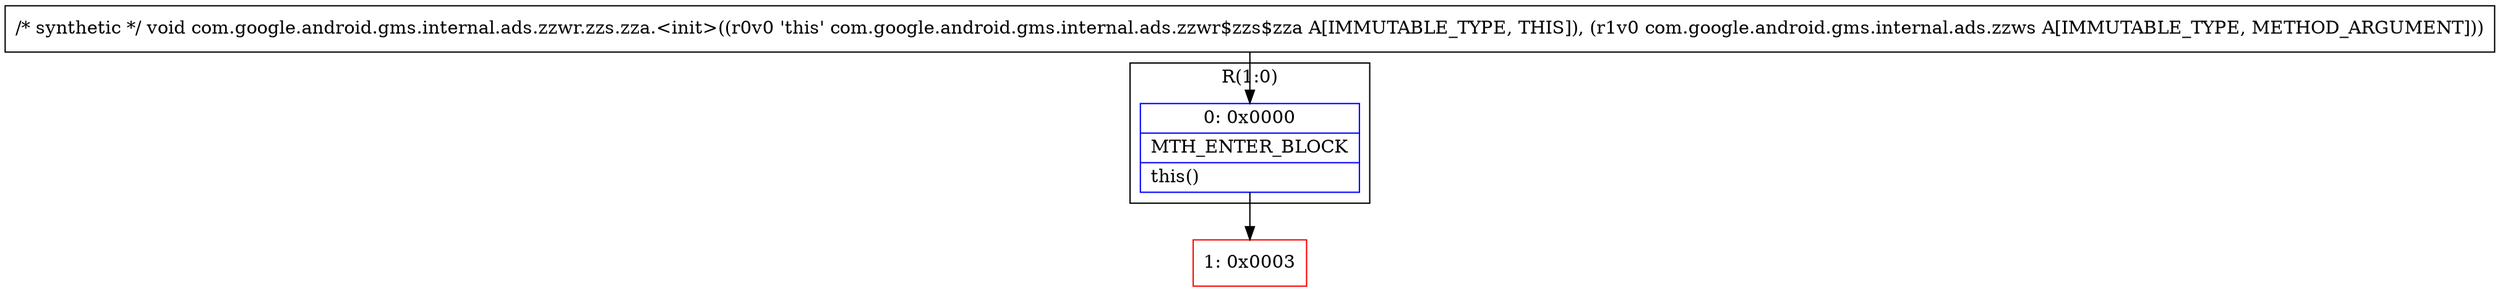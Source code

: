 digraph "CFG forcom.google.android.gms.internal.ads.zzwr.zzs.zza.\<init\>(Lcom\/google\/android\/gms\/internal\/ads\/zzws;)V" {
subgraph cluster_Region_827290673 {
label = "R(1:0)";
node [shape=record,color=blue];
Node_0 [shape=record,label="{0\:\ 0x0000|MTH_ENTER_BLOCK\l|this()\l}"];
}
Node_1 [shape=record,color=red,label="{1\:\ 0x0003}"];
MethodNode[shape=record,label="{\/* synthetic *\/ void com.google.android.gms.internal.ads.zzwr.zzs.zza.\<init\>((r0v0 'this' com.google.android.gms.internal.ads.zzwr$zzs$zza A[IMMUTABLE_TYPE, THIS]), (r1v0 com.google.android.gms.internal.ads.zzws A[IMMUTABLE_TYPE, METHOD_ARGUMENT])) }"];
MethodNode -> Node_0;
Node_0 -> Node_1;
}

